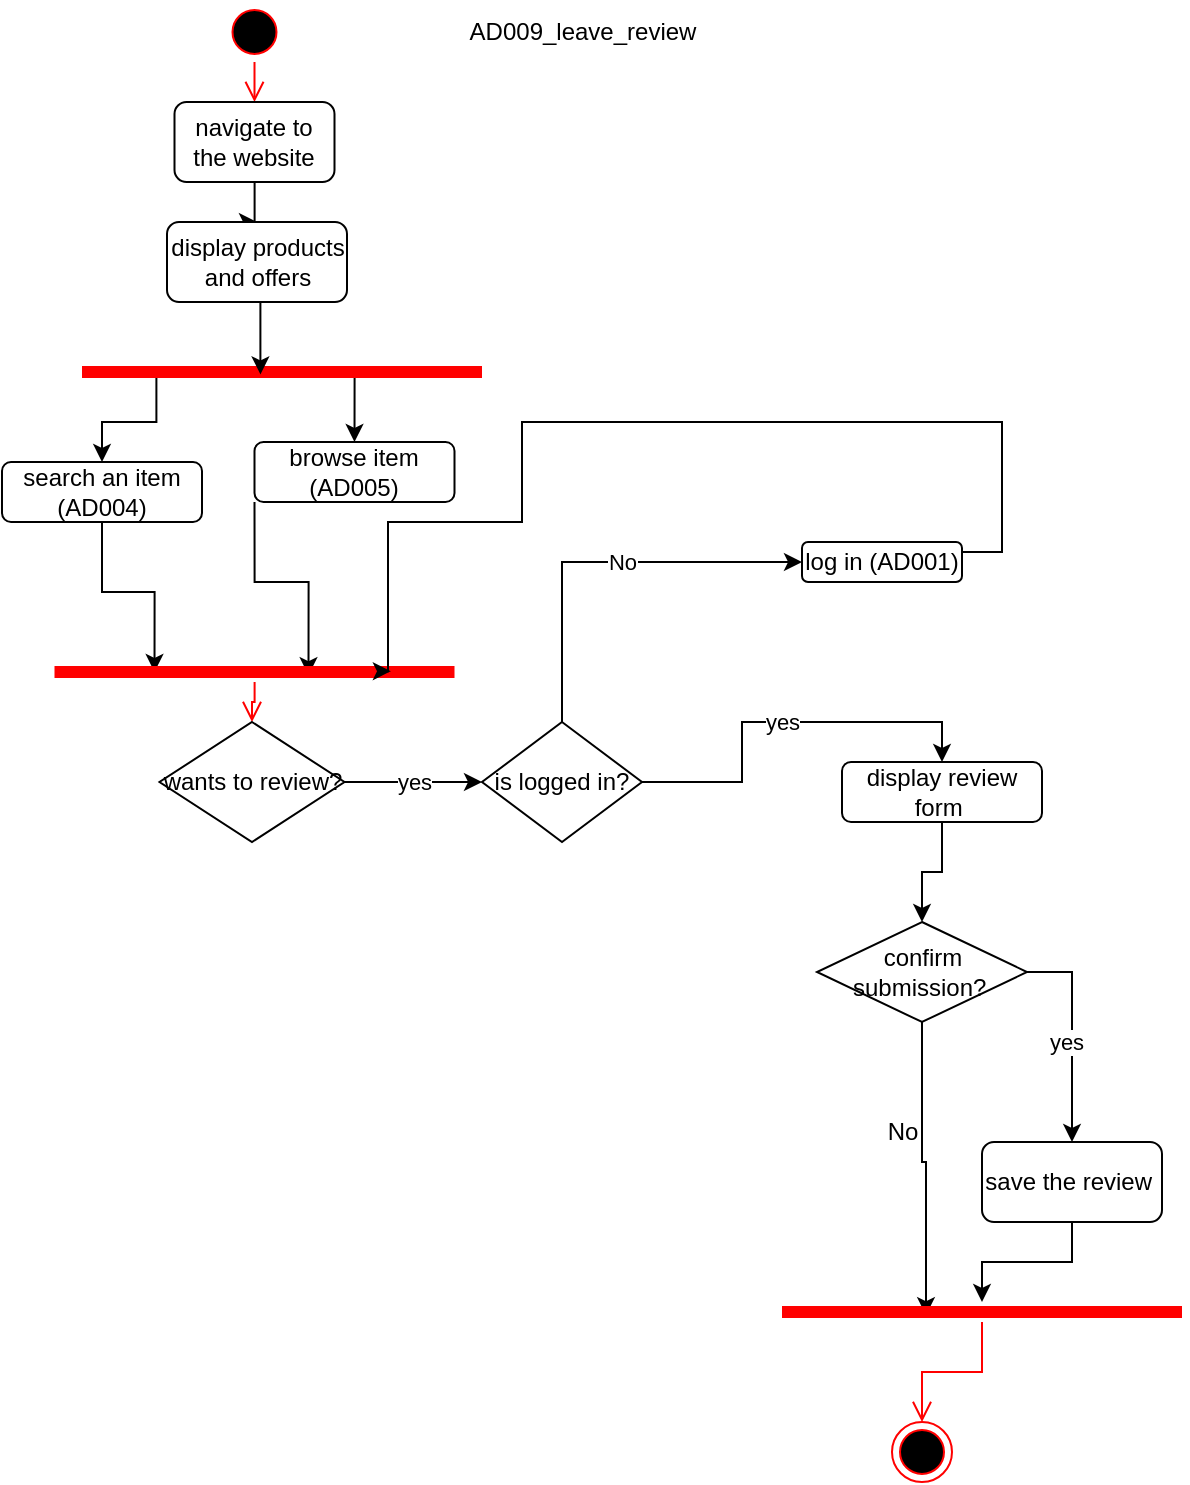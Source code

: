 <mxfile version="21.3.5" type="google">
  <diagram name="Page-1" id="aAnUnOfOX55LvusWNXlC">
    <mxGraphModel grid="1" page="1" gridSize="10" guides="1" tooltips="1" connect="1" arrows="1" fold="1" pageScale="1" pageWidth="850" pageHeight="1100" math="0" shadow="0">
      <root>
        <mxCell id="0" />
        <mxCell id="1" parent="0" />
        <mxCell id="ohV6og7byQnm4y2yBiwe-1" value="" style="ellipse;html=1;shape=startState;fillColor=#000000;strokeColor=#ff0000;" vertex="1" parent="1">
          <mxGeometry x="151.25" y="10" width="30" height="30" as="geometry" />
        </mxCell>
        <mxCell id="ohV6og7byQnm4y2yBiwe-2" value="" style="edgeStyle=orthogonalEdgeStyle;html=1;verticalAlign=bottom;endArrow=open;endSize=8;strokeColor=#ff0000;rounded=0;entryX=0.5;entryY=0;entryDx=0;entryDy=0;" edge="1" parent="1" source="ohV6og7byQnm4y2yBiwe-1" target="ohV6og7byQnm4y2yBiwe-3">
          <mxGeometry relative="1" as="geometry">
            <mxPoint x="165" y="120" as="targetPoint" />
          </mxGeometry>
        </mxCell>
        <mxCell id="ohV6og7byQnm4y2yBiwe-36" value="" style="edgeStyle=orthogonalEdgeStyle;rounded=0;orthogonalLoop=1;jettySize=auto;html=1;" edge="1" parent="1" source="ohV6og7byQnm4y2yBiwe-3" target="ohV6og7byQnm4y2yBiwe-35">
          <mxGeometry relative="1" as="geometry" />
        </mxCell>
        <mxCell id="ohV6og7byQnm4y2yBiwe-3" value="navigate to the website" style="rounded=1;whiteSpace=wrap;html=1;" vertex="1" parent="1">
          <mxGeometry x="126.25" y="60" width="80" height="40" as="geometry" />
        </mxCell>
        <mxCell id="ohV6og7byQnm4y2yBiwe-8" style="edgeStyle=orthogonalEdgeStyle;rounded=0;orthogonalLoop=1;jettySize=auto;html=1;entryX=0.5;entryY=0;entryDx=0;entryDy=0;exitX=0.646;exitY=0.46;exitDx=0;exitDy=0;exitPerimeter=0;" edge="1" parent="1" source="ohV6og7byQnm4y2yBiwe-15" target="ohV6og7byQnm4y2yBiwe-7">
          <mxGeometry relative="1" as="geometry">
            <mxPoint x="211" y="190" as="sourcePoint" />
          </mxGeometry>
        </mxCell>
        <mxCell id="ohV6og7byQnm4y2yBiwe-11" style="edgeStyle=orthogonalEdgeStyle;rounded=0;orthogonalLoop=1;jettySize=auto;html=1;exitX=0.186;exitY=0.46;exitDx=0;exitDy=0;exitPerimeter=0;" edge="1" parent="1" source="ohV6og7byQnm4y2yBiwe-15" target="ohV6og7byQnm4y2yBiwe-9">
          <mxGeometry relative="1" as="geometry">
            <mxPoint x="120" y="210" as="sourcePoint" />
          </mxGeometry>
        </mxCell>
        <mxCell id="ohV6og7byQnm4y2yBiwe-48" style="edgeStyle=orthogonalEdgeStyle;rounded=0;orthogonalLoop=1;jettySize=auto;html=1;exitX=0;exitY=1;exitDx=0;exitDy=0;entryX=0.635;entryY=0.66;entryDx=0;entryDy=0;entryPerimeter=0;" edge="1" parent="1" source="ohV6og7byQnm4y2yBiwe-7" target="ohV6og7byQnm4y2yBiwe-17">
          <mxGeometry relative="1" as="geometry" />
        </mxCell>
        <mxCell id="ohV6og7byQnm4y2yBiwe-7" value="browse item (AD005)" style="rounded=1;whiteSpace=wrap;html=1;" vertex="1" parent="1">
          <mxGeometry x="166.25" y="230" width="100" height="30" as="geometry" />
        </mxCell>
        <mxCell id="ohV6og7byQnm4y2yBiwe-19" style="edgeStyle=orthogonalEdgeStyle;rounded=0;orthogonalLoop=1;jettySize=auto;html=1;exitX=0.5;exitY=1;exitDx=0;exitDy=0;entryX=0.25;entryY=0.5;entryDx=0;entryDy=0;entryPerimeter=0;" edge="1" parent="1" source="ohV6og7byQnm4y2yBiwe-9" target="ohV6og7byQnm4y2yBiwe-17">
          <mxGeometry relative="1" as="geometry" />
        </mxCell>
        <mxCell id="ohV6og7byQnm4y2yBiwe-9" value="search an item (AD004)" style="rounded=1;whiteSpace=wrap;html=1;" vertex="1" parent="1">
          <mxGeometry x="40" y="240" width="100" height="30" as="geometry" />
        </mxCell>
        <mxCell id="ohV6og7byQnm4y2yBiwe-15" value="" style="shape=line;html=1;strokeWidth=6;strokeColor=#ff0000;" vertex="1" parent="1">
          <mxGeometry x="80" y="190" width="200" height="10" as="geometry" />
        </mxCell>
        <mxCell id="ohV6og7byQnm4y2yBiwe-17" value="" style="shape=line;html=1;strokeWidth=6;strokeColor=#ff0000;" vertex="1" parent="1">
          <mxGeometry x="66.25" y="340" width="200" height="10" as="geometry" />
        </mxCell>
        <mxCell id="ohV6og7byQnm4y2yBiwe-18" value="" style="edgeStyle=orthogonalEdgeStyle;html=1;verticalAlign=bottom;endArrow=open;endSize=8;strokeColor=#ff0000;rounded=0;entryX=0.5;entryY=0;entryDx=0;entryDy=0;" edge="1" parent="1" source="ohV6og7byQnm4y2yBiwe-17" target="ohV6og7byQnm4y2yBiwe-21">
          <mxGeometry relative="1" as="geometry">
            <mxPoint x="165" y="370" as="targetPoint" />
          </mxGeometry>
        </mxCell>
        <mxCell id="ohV6og7byQnm4y2yBiwe-25" value="yes" style="edgeStyle=orthogonalEdgeStyle;rounded=0;orthogonalLoop=1;jettySize=auto;html=1;" edge="1" parent="1" source="ohV6og7byQnm4y2yBiwe-21" target="ohV6og7byQnm4y2yBiwe-23">
          <mxGeometry relative="1" as="geometry" />
        </mxCell>
        <mxCell id="ohV6og7byQnm4y2yBiwe-21" value="wants to review?" style="rhombus;whiteSpace=wrap;html=1;" vertex="1" parent="1">
          <mxGeometry x="118.75" y="370" width="92.5" height="60" as="geometry" />
        </mxCell>
        <mxCell id="ohV6og7byQnm4y2yBiwe-26" style="edgeStyle=orthogonalEdgeStyle;rounded=0;orthogonalLoop=1;jettySize=auto;html=1;exitX=0.5;exitY=0;exitDx=0;exitDy=0;entryX=0;entryY=0.5;entryDx=0;entryDy=0;" edge="1" parent="1" source="ohV6og7byQnm4y2yBiwe-23" target="ohV6og7byQnm4y2yBiwe-24">
          <mxGeometry relative="1" as="geometry" />
        </mxCell>
        <mxCell id="ohV6og7byQnm4y2yBiwe-27" value="No" style="edgeLabel;html=1;align=center;verticalAlign=middle;resizable=0;points=[];" connectable="0" vertex="1" parent="ohV6og7byQnm4y2yBiwe-26">
          <mxGeometry x="0.095" relative="1" as="geometry">
            <mxPoint as="offset" />
          </mxGeometry>
        </mxCell>
        <mxCell id="ohV6og7byQnm4y2yBiwe-29" value="yes" style="edgeStyle=orthogonalEdgeStyle;rounded=0;orthogonalLoop=1;jettySize=auto;html=1;exitX=1;exitY=0.5;exitDx=0;exitDy=0;entryX=0.5;entryY=0;entryDx=0;entryDy=0;" edge="1" parent="1" source="ohV6og7byQnm4y2yBiwe-23" target="ohV6og7byQnm4y2yBiwe-28">
          <mxGeometry relative="1" as="geometry" />
        </mxCell>
        <mxCell id="ohV6og7byQnm4y2yBiwe-23" value="is logged in?" style="rhombus;whiteSpace=wrap;html=1;" vertex="1" parent="1">
          <mxGeometry x="280" y="370" width="80" height="60" as="geometry" />
        </mxCell>
        <mxCell id="ohV6og7byQnm4y2yBiwe-44" style="edgeStyle=orthogonalEdgeStyle;rounded=0;orthogonalLoop=1;jettySize=auto;html=1;exitX=1;exitY=0.25;exitDx=0;exitDy=0;entryX=0.841;entryY=0.46;entryDx=0;entryDy=0;entryPerimeter=0;" edge="1" parent="1" source="ohV6og7byQnm4y2yBiwe-24" target="ohV6og7byQnm4y2yBiwe-17">
          <mxGeometry relative="1" as="geometry">
            <Array as="points">
              <mxPoint x="540" y="285" />
              <mxPoint x="540" y="220" />
              <mxPoint x="300" y="220" />
              <mxPoint x="300" y="270" />
              <mxPoint x="233" y="270" />
              <mxPoint x="233" y="345" />
            </Array>
          </mxGeometry>
        </mxCell>
        <mxCell id="ohV6og7byQnm4y2yBiwe-24" value="log in (AD001)" style="rounded=1;whiteSpace=wrap;html=1;" vertex="1" parent="1">
          <mxGeometry x="440" y="280" width="80" height="20" as="geometry" />
        </mxCell>
        <mxCell id="ohV6og7byQnm4y2yBiwe-31" style="edgeStyle=orthogonalEdgeStyle;rounded=0;orthogonalLoop=1;jettySize=auto;html=1;exitX=0.5;exitY=1;exitDx=0;exitDy=0;" edge="1" parent="1" source="ohV6og7byQnm4y2yBiwe-28" target="ohV6og7byQnm4y2yBiwe-30">
          <mxGeometry relative="1" as="geometry" />
        </mxCell>
        <mxCell id="ohV6og7byQnm4y2yBiwe-28" value="display review form&amp;nbsp;" style="rounded=1;whiteSpace=wrap;html=1;" vertex="1" parent="1">
          <mxGeometry x="460" y="390" width="100" height="30" as="geometry" />
        </mxCell>
        <mxCell id="ohV6og7byQnm4y2yBiwe-33" style="edgeStyle=orthogonalEdgeStyle;rounded=0;orthogonalLoop=1;jettySize=auto;html=1;exitX=1;exitY=0.5;exitDx=0;exitDy=0;entryX=0.5;entryY=0;entryDx=0;entryDy=0;" edge="1" parent="1" source="ohV6og7byQnm4y2yBiwe-30" target="ohV6og7byQnm4y2yBiwe-32">
          <mxGeometry relative="1" as="geometry" />
        </mxCell>
        <mxCell id="ohV6og7byQnm4y2yBiwe-34" value="yes" style="edgeLabel;html=1;align=center;verticalAlign=middle;resizable=0;points=[];" connectable="0" vertex="1" parent="ohV6og7byQnm4y2yBiwe-33">
          <mxGeometry x="0.06" y="-3" relative="1" as="geometry">
            <mxPoint as="offset" />
          </mxGeometry>
        </mxCell>
        <mxCell id="ohV6og7byQnm4y2yBiwe-59" style="edgeStyle=orthogonalEdgeStyle;rounded=0;orthogonalLoop=1;jettySize=auto;html=1;exitX=0.5;exitY=1;exitDx=0;exitDy=0;entryX=0.36;entryY=0.66;entryDx=0;entryDy=0;entryPerimeter=0;" edge="1" parent="1" source="ohV6og7byQnm4y2yBiwe-30" target="ohV6og7byQnm4y2yBiwe-52">
          <mxGeometry relative="1" as="geometry" />
        </mxCell>
        <mxCell id="ohV6og7byQnm4y2yBiwe-30" value="confirm submission?&amp;nbsp;" style="rhombus;whiteSpace=wrap;html=1;" vertex="1" parent="1">
          <mxGeometry x="447.5" y="470" width="105" height="50" as="geometry" />
        </mxCell>
        <mxCell id="ohV6og7byQnm4y2yBiwe-55" value="" style="edgeStyle=orthogonalEdgeStyle;rounded=0;orthogonalLoop=1;jettySize=auto;html=1;" edge="1" parent="1" source="ohV6og7byQnm4y2yBiwe-32" target="ohV6og7byQnm4y2yBiwe-52">
          <mxGeometry relative="1" as="geometry" />
        </mxCell>
        <mxCell id="ohV6og7byQnm4y2yBiwe-32" value="save the review&amp;nbsp;" style="rounded=1;whiteSpace=wrap;html=1;" vertex="1" parent="1">
          <mxGeometry x="530" y="580" width="90" height="40" as="geometry" />
        </mxCell>
        <mxCell id="ohV6og7byQnm4y2yBiwe-40" style="edgeStyle=orthogonalEdgeStyle;rounded=0;orthogonalLoop=1;jettySize=auto;html=1;exitX=0.5;exitY=1;exitDx=0;exitDy=0;entryX=0.446;entryY=0.62;entryDx=0;entryDy=0;entryPerimeter=0;" edge="1" parent="1" source="ohV6og7byQnm4y2yBiwe-35" target="ohV6og7byQnm4y2yBiwe-15">
          <mxGeometry relative="1" as="geometry" />
        </mxCell>
        <mxCell id="ohV6og7byQnm4y2yBiwe-35" value="display products and offers" style="rounded=1;whiteSpace=wrap;html=1;" vertex="1" parent="1">
          <mxGeometry x="122.5" y="120" width="90" height="40" as="geometry" />
        </mxCell>
        <mxCell id="ohV6og7byQnm4y2yBiwe-49" value="" style="ellipse;html=1;shape=endState;fillColor=#000000;strokeColor=#ff0000;" vertex="1" parent="1">
          <mxGeometry x="485" y="720" width="30" height="30" as="geometry" />
        </mxCell>
        <mxCell id="ohV6og7byQnm4y2yBiwe-52" value="" style="shape=line;html=1;strokeWidth=6;strokeColor=#ff0000;" vertex="1" parent="1">
          <mxGeometry x="430" y="660" width="200" height="10" as="geometry" />
        </mxCell>
        <mxCell id="ohV6og7byQnm4y2yBiwe-53" value="" style="edgeStyle=orthogonalEdgeStyle;html=1;verticalAlign=bottom;endArrow=open;endSize=8;strokeColor=#ff0000;rounded=0;entryX=0.5;entryY=0;entryDx=0;entryDy=0;" edge="1" parent="1" source="ohV6og7byQnm4y2yBiwe-52" target="ohV6og7byQnm4y2yBiwe-49">
          <mxGeometry relative="1" as="geometry">
            <mxPoint x="430" y="710" as="targetPoint" />
          </mxGeometry>
        </mxCell>
        <mxCell id="ohV6og7byQnm4y2yBiwe-60" value="No" style="text;html=1;align=center;verticalAlign=middle;resizable=0;points=[];autosize=1;strokeColor=none;fillColor=none;" vertex="1" parent="1">
          <mxGeometry x="470" y="560" width="40" height="30" as="geometry" />
        </mxCell>
        <mxCell id="ohV6og7byQnm4y2yBiwe-61" value="AD009_leave_review" style="text;html=1;align=center;verticalAlign=middle;resizable=0;points=[];autosize=1;strokeColor=none;fillColor=none;" vertex="1" parent="1">
          <mxGeometry x="260" y="10" width="140" height="30" as="geometry" />
        </mxCell>
      </root>
    </mxGraphModel>
  </diagram>
</mxfile>
